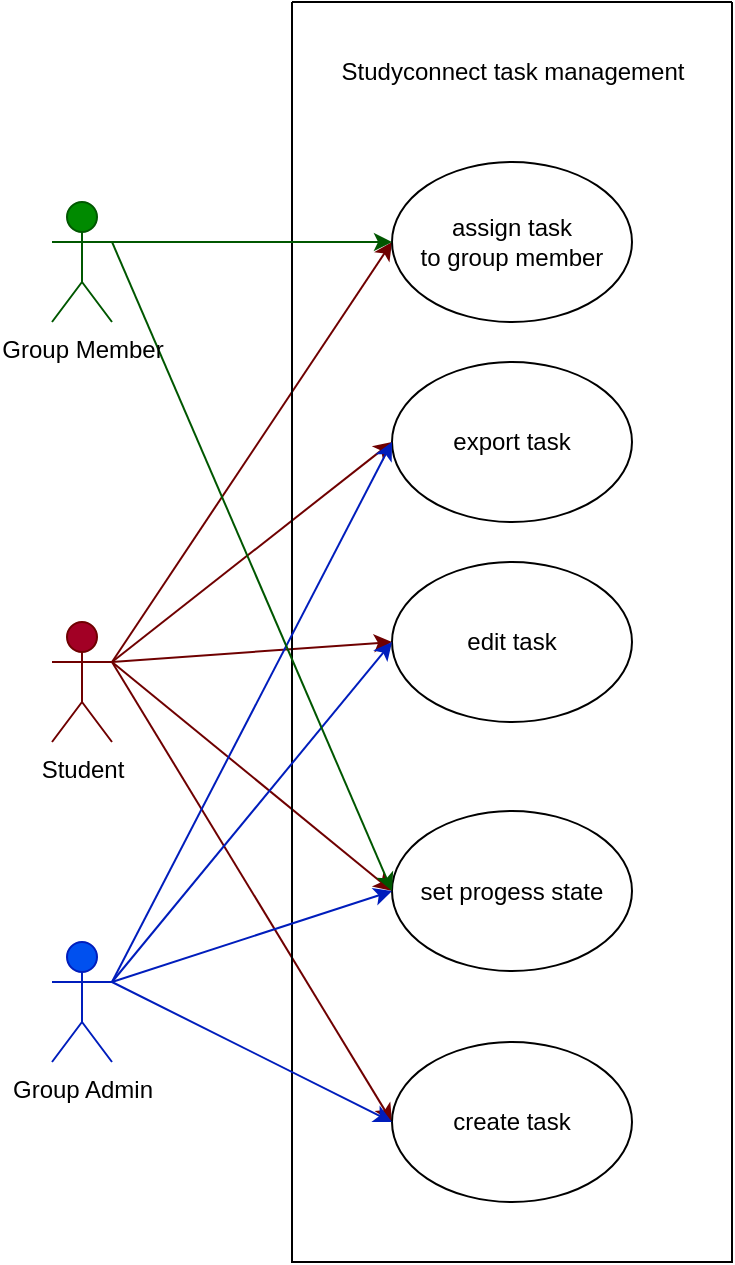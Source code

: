 <mxfile version="28.2.6">
  <diagram name="Seite-1" id="RkiwsYJOk1E3sb3KsASB">
    <mxGraphModel dx="1184" dy="780" grid="1" gridSize="10" guides="1" tooltips="1" connect="1" arrows="1" fold="1" page="1" pageScale="1" pageWidth="827" pageHeight="1169" math="0" shadow="0">
      <root>
        <mxCell id="0" />
        <mxCell id="1" parent="0" />
        <mxCell id="6UNC1zs_xFdjNf5D0c0b-2" style="rounded=0;orthogonalLoop=1;jettySize=auto;html=1;exitX=1;exitY=0.333;exitDx=0;exitDy=0;exitPerimeter=0;entryX=0;entryY=0.5;entryDx=0;entryDy=0;fillColor=#a20025;strokeColor=#6F0000;" edge="1" parent="1" source="8E5aHSiouQHgghNjFQxi-4" target="8E5aHSiouQHgghNjFQxi-1">
          <mxGeometry relative="1" as="geometry" />
        </mxCell>
        <mxCell id="6UNC1zs_xFdjNf5D0c0b-3" style="rounded=0;orthogonalLoop=1;jettySize=auto;html=1;exitX=1;exitY=0.333;exitDx=0;exitDy=0;exitPerimeter=0;entryX=0;entryY=0.5;entryDx=0;entryDy=0;fillColor=#a20025;strokeColor=#6F0000;" edge="1" parent="1" source="8E5aHSiouQHgghNjFQxi-4" target="8E5aHSiouQHgghNjFQxi-3">
          <mxGeometry relative="1" as="geometry" />
        </mxCell>
        <mxCell id="6UNC1zs_xFdjNf5D0c0b-4" style="rounded=0;orthogonalLoop=1;jettySize=auto;html=1;exitX=1;exitY=0.333;exitDx=0;exitDy=0;exitPerimeter=0;entryX=0;entryY=0.5;entryDx=0;entryDy=0;fillColor=#a20025;strokeColor=#6F0000;" edge="1" parent="1" source="8E5aHSiouQHgghNjFQxi-4" target="8E5aHSiouQHgghNjFQxi-2">
          <mxGeometry relative="1" as="geometry" />
        </mxCell>
        <mxCell id="6UNC1zs_xFdjNf5D0c0b-6" style="rounded=0;orthogonalLoop=1;jettySize=auto;html=1;exitX=1;exitY=0.333;exitDx=0;exitDy=0;exitPerimeter=0;entryX=0;entryY=0.5;entryDx=0;entryDy=0;fillColor=#a20025;strokeColor=#6F0000;" edge="1" parent="1" source="8E5aHSiouQHgghNjFQxi-4" target="6UNC1zs_xFdjNf5D0c0b-5">
          <mxGeometry relative="1" as="geometry" />
        </mxCell>
        <mxCell id="6UNC1zs_xFdjNf5D0c0b-16" style="rounded=0;orthogonalLoop=1;jettySize=auto;html=1;exitX=1;exitY=0.333;exitDx=0;exitDy=0;exitPerimeter=0;entryX=0;entryY=0.5;entryDx=0;entryDy=0;fillColor=#a20025;strokeColor=#6F0000;" edge="1" parent="1" source="8E5aHSiouQHgghNjFQxi-4" target="6UNC1zs_xFdjNf5D0c0b-14">
          <mxGeometry relative="1" as="geometry" />
        </mxCell>
        <mxCell id="8E5aHSiouQHgghNjFQxi-4" value="&lt;font style=&quot;color: light-dark(rgb(0, 0, 0), rgb(255, 255, 255));&quot;&gt;Student&lt;/font&gt;" style="shape=umlActor;verticalLabelPosition=bottom;verticalAlign=top;html=1;outlineConnect=0;fillColor=#a20025;fontColor=#ffffff;strokeColor=#6F0000;" parent="1" vertex="1">
          <mxGeometry x="80" y="450" width="30" height="60" as="geometry" />
        </mxCell>
        <mxCell id="8E5aHSiouQHgghNjFQxi-6" value="" style="swimlane;startSize=0;" parent="1" vertex="1">
          <mxGeometry x="200" y="140" width="220" height="630" as="geometry" />
        </mxCell>
        <mxCell id="8E5aHSiouQHgghNjFQxi-7" value="Studyconnect task management" style="text;html=1;align=center;verticalAlign=middle;resizable=0;points=[];autosize=1;strokeColor=none;fillColor=none;" parent="8E5aHSiouQHgghNjFQxi-6" vertex="1">
          <mxGeometry x="15" y="20" width="190" height="30" as="geometry" />
        </mxCell>
        <mxCell id="8E5aHSiouQHgghNjFQxi-1" value="create task" style="ellipse;whiteSpace=wrap;html=1;" parent="8E5aHSiouQHgghNjFQxi-6" vertex="1">
          <mxGeometry x="50" y="520" width="120" height="80" as="geometry" />
        </mxCell>
        <mxCell id="8E5aHSiouQHgghNjFQxi-3" value="set progess state" style="ellipse;whiteSpace=wrap;html=1;" parent="8E5aHSiouQHgghNjFQxi-6" vertex="1">
          <mxGeometry x="50" y="404.5" width="120" height="80" as="geometry" />
        </mxCell>
        <mxCell id="8E5aHSiouQHgghNjFQxi-2" value="edit task" style="ellipse;whiteSpace=wrap;html=1;" parent="8E5aHSiouQHgghNjFQxi-6" vertex="1">
          <mxGeometry x="50" y="280" width="120" height="80" as="geometry" />
        </mxCell>
        <mxCell id="6UNC1zs_xFdjNf5D0c0b-5" value="export task" style="ellipse;whiteSpace=wrap;html=1;" vertex="1" parent="8E5aHSiouQHgghNjFQxi-6">
          <mxGeometry x="50" y="180" width="120" height="80" as="geometry" />
        </mxCell>
        <mxCell id="6UNC1zs_xFdjNf5D0c0b-14" value="assign task&lt;br&gt;to group member" style="ellipse;whiteSpace=wrap;html=1;" vertex="1" parent="8E5aHSiouQHgghNjFQxi-6">
          <mxGeometry x="50" y="80" width="120" height="80" as="geometry" />
        </mxCell>
        <mxCell id="6UNC1zs_xFdjNf5D0c0b-7" value="&lt;font style=&quot;color: light-dark(rgb(0, 0, 0), rgb(255, 255, 255));&quot;&gt;Group Admin&lt;/font&gt;" style="shape=umlActor;verticalLabelPosition=bottom;verticalAlign=top;html=1;outlineConnect=0;fillColor=#0050ef;fontColor=#ffffff;strokeColor=#001DBC;" vertex="1" parent="1">
          <mxGeometry x="80" y="610" width="30" height="60" as="geometry" />
        </mxCell>
        <mxCell id="6UNC1zs_xFdjNf5D0c0b-8" style="rounded=0;orthogonalLoop=1;jettySize=auto;html=1;entryX=0;entryY=0.5;entryDx=0;entryDy=0;fillColor=#0050ef;strokeColor=#001DBC;" edge="1" parent="1" target="8E5aHSiouQHgghNjFQxi-1">
          <mxGeometry relative="1" as="geometry">
            <mxPoint x="110" y="630" as="sourcePoint" />
            <mxPoint x="280" y="735" as="targetPoint" />
          </mxGeometry>
        </mxCell>
        <mxCell id="6UNC1zs_xFdjNf5D0c0b-9" style="rounded=0;orthogonalLoop=1;jettySize=auto;html=1;entryX=0;entryY=0.5;entryDx=0;entryDy=0;fillColor=#0050ef;strokeColor=#001DBC;" edge="1" parent="1" target="8E5aHSiouQHgghNjFQxi-3">
          <mxGeometry relative="1" as="geometry">
            <mxPoint x="110" y="630" as="sourcePoint" />
            <mxPoint x="280" y="840" as="targetPoint" />
          </mxGeometry>
        </mxCell>
        <mxCell id="6UNC1zs_xFdjNf5D0c0b-10" style="rounded=0;orthogonalLoop=1;jettySize=auto;html=1;entryX=0;entryY=0.5;entryDx=0;entryDy=0;fillColor=#0050ef;strokeColor=#001DBC;" edge="1" parent="1" target="8E5aHSiouQHgghNjFQxi-2">
          <mxGeometry relative="1" as="geometry">
            <mxPoint x="110" y="630" as="sourcePoint" />
            <mxPoint x="280" y="620" as="targetPoint" />
          </mxGeometry>
        </mxCell>
        <mxCell id="6UNC1zs_xFdjNf5D0c0b-11" style="rounded=0;orthogonalLoop=1;jettySize=auto;html=1;exitX=1;exitY=0.333;exitDx=0;exitDy=0;exitPerimeter=0;entryX=0;entryY=0.5;entryDx=0;entryDy=0;fillColor=#0050ef;strokeColor=#001DBC;" edge="1" parent="1" source="6UNC1zs_xFdjNf5D0c0b-7" target="6UNC1zs_xFdjNf5D0c0b-5">
          <mxGeometry relative="1" as="geometry">
            <mxPoint x="140" y="620" as="sourcePoint" />
            <mxPoint x="280" y="510" as="targetPoint" />
          </mxGeometry>
        </mxCell>
        <mxCell id="6UNC1zs_xFdjNf5D0c0b-18" style="edgeStyle=orthogonalEdgeStyle;rounded=0;orthogonalLoop=1;jettySize=auto;html=1;exitX=1;exitY=0.333;exitDx=0;exitDy=0;exitPerimeter=0;entryX=0;entryY=0.5;entryDx=0;entryDy=0;fillColor=#008a00;strokeColor=#005700;" edge="1" parent="1" source="6UNC1zs_xFdjNf5D0c0b-17" target="6UNC1zs_xFdjNf5D0c0b-14">
          <mxGeometry relative="1" as="geometry" />
        </mxCell>
        <mxCell id="6UNC1zs_xFdjNf5D0c0b-19" style="rounded=0;orthogonalLoop=1;jettySize=auto;html=1;exitX=1;exitY=0.333;exitDx=0;exitDy=0;exitPerimeter=0;entryX=0;entryY=0.5;entryDx=0;entryDy=0;fillColor=#008a00;strokeColor=#005700;" edge="1" parent="1" source="6UNC1zs_xFdjNf5D0c0b-17" target="8E5aHSiouQHgghNjFQxi-3">
          <mxGeometry relative="1" as="geometry" />
        </mxCell>
        <mxCell id="6UNC1zs_xFdjNf5D0c0b-17" value="&lt;font style=&quot;color: light-dark(rgb(0, 0, 0), rgb(255, 255, 255));&quot;&gt;Group Member&lt;/font&gt;" style="shape=umlActor;verticalLabelPosition=bottom;verticalAlign=top;html=1;outlineConnect=0;fillColor=#008a00;fontColor=#ffffff;strokeColor=#005700;" vertex="1" parent="1">
          <mxGeometry x="80" y="240" width="30" height="60" as="geometry" />
        </mxCell>
      </root>
    </mxGraphModel>
  </diagram>
</mxfile>
